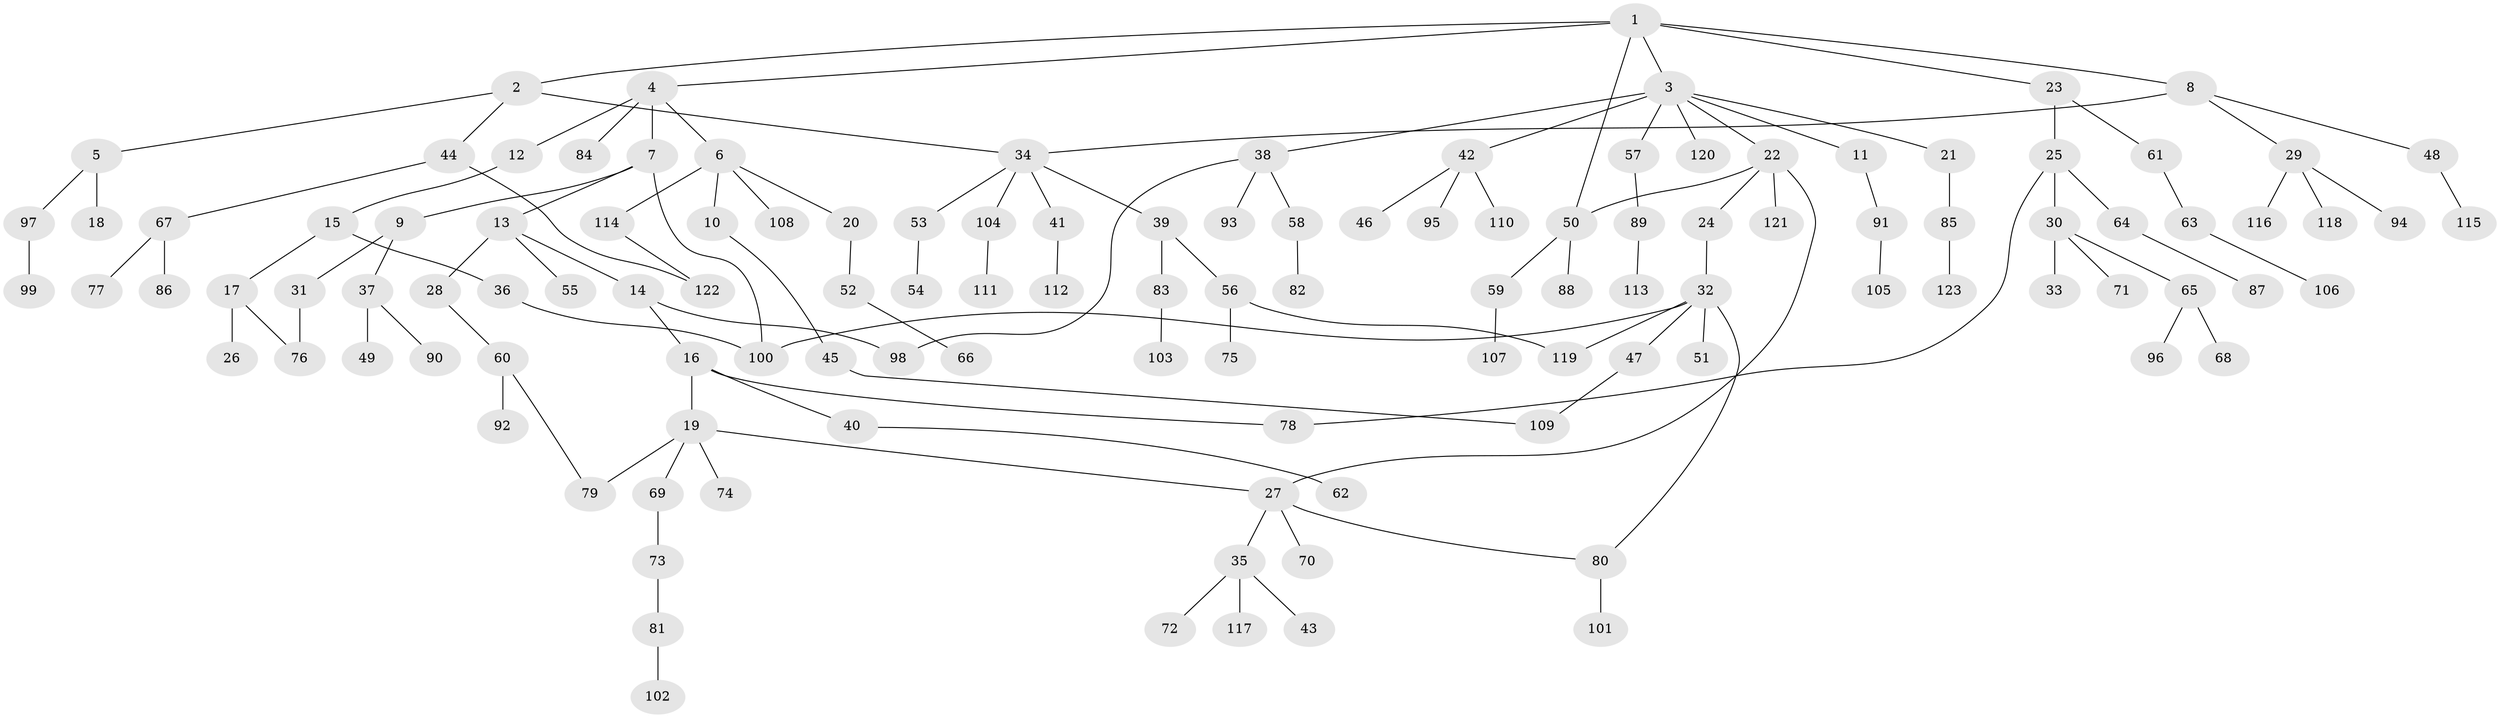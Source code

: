 // coarse degree distribution, {6: 0.0136986301369863, 7: 0.0136986301369863, 1: 0.547945205479452, 2: 0.2465753424657534, 4: 0.0547945205479452, 11: 0.0136986301369863, 5: 0.0547945205479452, 3: 0.0273972602739726, 9: 0.0273972602739726}
// Generated by graph-tools (version 1.1) at 2025/44/03/04/25 21:44:32]
// undirected, 123 vertices, 135 edges
graph export_dot {
graph [start="1"]
  node [color=gray90,style=filled];
  1;
  2;
  3;
  4;
  5;
  6;
  7;
  8;
  9;
  10;
  11;
  12;
  13;
  14;
  15;
  16;
  17;
  18;
  19;
  20;
  21;
  22;
  23;
  24;
  25;
  26;
  27;
  28;
  29;
  30;
  31;
  32;
  33;
  34;
  35;
  36;
  37;
  38;
  39;
  40;
  41;
  42;
  43;
  44;
  45;
  46;
  47;
  48;
  49;
  50;
  51;
  52;
  53;
  54;
  55;
  56;
  57;
  58;
  59;
  60;
  61;
  62;
  63;
  64;
  65;
  66;
  67;
  68;
  69;
  70;
  71;
  72;
  73;
  74;
  75;
  76;
  77;
  78;
  79;
  80;
  81;
  82;
  83;
  84;
  85;
  86;
  87;
  88;
  89;
  90;
  91;
  92;
  93;
  94;
  95;
  96;
  97;
  98;
  99;
  100;
  101;
  102;
  103;
  104;
  105;
  106;
  107;
  108;
  109;
  110;
  111;
  112;
  113;
  114;
  115;
  116;
  117;
  118;
  119;
  120;
  121;
  122;
  123;
  1 -- 2;
  1 -- 3;
  1 -- 4;
  1 -- 8;
  1 -- 23;
  1 -- 50;
  2 -- 5;
  2 -- 44;
  2 -- 34;
  3 -- 11;
  3 -- 21;
  3 -- 22;
  3 -- 38;
  3 -- 42;
  3 -- 57;
  3 -- 120;
  4 -- 6;
  4 -- 7;
  4 -- 12;
  4 -- 84;
  5 -- 18;
  5 -- 97;
  6 -- 10;
  6 -- 20;
  6 -- 108;
  6 -- 114;
  7 -- 9;
  7 -- 13;
  7 -- 100;
  8 -- 29;
  8 -- 34;
  8 -- 48;
  9 -- 31;
  9 -- 37;
  10 -- 45;
  11 -- 91;
  12 -- 15;
  13 -- 14;
  13 -- 28;
  13 -- 55;
  14 -- 16;
  14 -- 98;
  15 -- 17;
  15 -- 36;
  16 -- 19;
  16 -- 40;
  16 -- 78;
  17 -- 26;
  17 -- 76;
  19 -- 69;
  19 -- 74;
  19 -- 79;
  19 -- 27;
  20 -- 52;
  21 -- 85;
  22 -- 24;
  22 -- 27;
  22 -- 50;
  22 -- 121;
  23 -- 25;
  23 -- 61;
  24 -- 32;
  25 -- 30;
  25 -- 64;
  25 -- 78;
  27 -- 35;
  27 -- 70;
  27 -- 80;
  28 -- 60;
  29 -- 94;
  29 -- 116;
  29 -- 118;
  30 -- 33;
  30 -- 65;
  30 -- 71;
  31 -- 76;
  32 -- 47;
  32 -- 51;
  32 -- 80;
  32 -- 119;
  32 -- 100;
  34 -- 39;
  34 -- 41;
  34 -- 53;
  34 -- 104;
  35 -- 43;
  35 -- 72;
  35 -- 117;
  36 -- 100;
  37 -- 49;
  37 -- 90;
  38 -- 58;
  38 -- 93;
  38 -- 98;
  39 -- 56;
  39 -- 83;
  40 -- 62;
  41 -- 112;
  42 -- 46;
  42 -- 95;
  42 -- 110;
  44 -- 67;
  44 -- 122;
  45 -- 109;
  47 -- 109;
  48 -- 115;
  50 -- 59;
  50 -- 88;
  52 -- 66;
  53 -- 54;
  56 -- 75;
  56 -- 119;
  57 -- 89;
  58 -- 82;
  59 -- 107;
  60 -- 92;
  60 -- 79;
  61 -- 63;
  63 -- 106;
  64 -- 87;
  65 -- 68;
  65 -- 96;
  67 -- 77;
  67 -- 86;
  69 -- 73;
  73 -- 81;
  80 -- 101;
  81 -- 102;
  83 -- 103;
  85 -- 123;
  89 -- 113;
  91 -- 105;
  97 -- 99;
  104 -- 111;
  114 -- 122;
}
